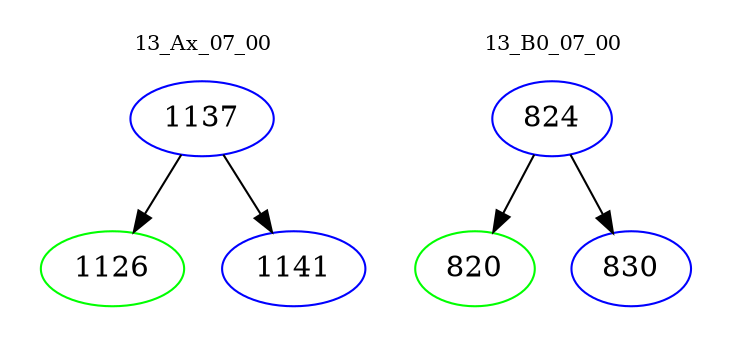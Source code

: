 digraph{
subgraph cluster_0 {
color = white
label = "13_Ax_07_00";
fontsize=10;
T0_1137 [label="1137", color="blue"]
T0_1137 -> T0_1126 [color="black"]
T0_1126 [label="1126", color="green"]
T0_1137 -> T0_1141 [color="black"]
T0_1141 [label="1141", color="blue"]
}
subgraph cluster_1 {
color = white
label = "13_B0_07_00";
fontsize=10;
T1_824 [label="824", color="blue"]
T1_824 -> T1_820 [color="black"]
T1_820 [label="820", color="green"]
T1_824 -> T1_830 [color="black"]
T1_830 [label="830", color="blue"]
}
}
